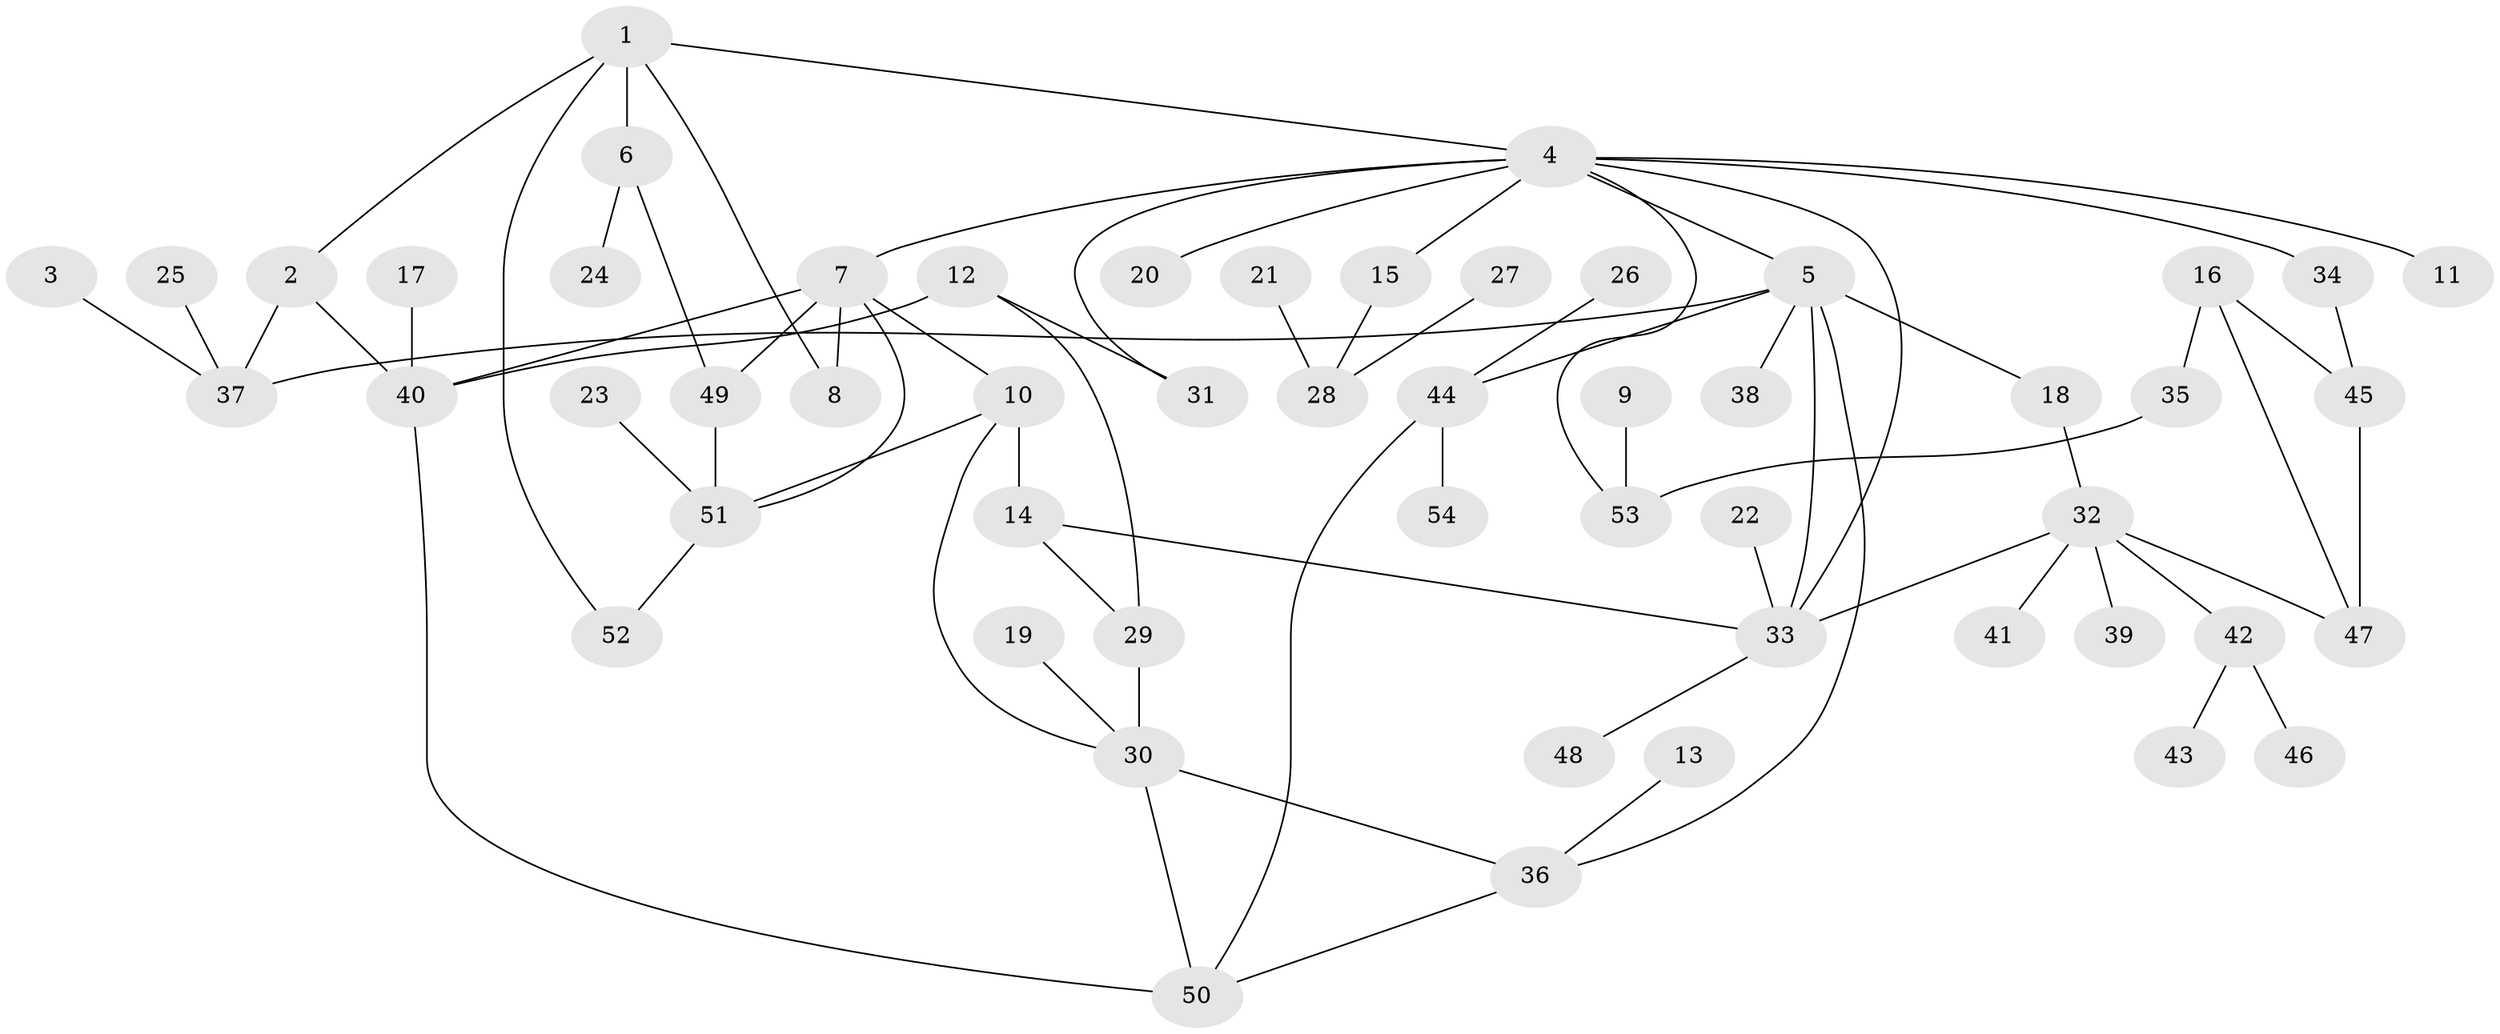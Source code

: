 // original degree distribution, {3: 0.16666666666666666, 5: 0.05555555555555555, 4: 0.1111111111111111, 7: 0.009259259259259259, 9: 0.009259259259259259, 6: 0.018518518518518517, 1: 0.3888888888888889, 2: 0.24074074074074073}
// Generated by graph-tools (version 1.1) at 2025/49/03/09/25 03:49:25]
// undirected, 54 vertices, 73 edges
graph export_dot {
graph [start="1"]
  node [color=gray90,style=filled];
  1;
  2;
  3;
  4;
  5;
  6;
  7;
  8;
  9;
  10;
  11;
  12;
  13;
  14;
  15;
  16;
  17;
  18;
  19;
  20;
  21;
  22;
  23;
  24;
  25;
  26;
  27;
  28;
  29;
  30;
  31;
  32;
  33;
  34;
  35;
  36;
  37;
  38;
  39;
  40;
  41;
  42;
  43;
  44;
  45;
  46;
  47;
  48;
  49;
  50;
  51;
  52;
  53;
  54;
  1 -- 2 [weight=1.0];
  1 -- 4 [weight=1.0];
  1 -- 6 [weight=1.0];
  1 -- 8 [weight=1.0];
  1 -- 52 [weight=1.0];
  2 -- 37 [weight=1.0];
  2 -- 40 [weight=1.0];
  3 -- 37 [weight=1.0];
  4 -- 5 [weight=1.0];
  4 -- 7 [weight=1.0];
  4 -- 11 [weight=1.0];
  4 -- 15 [weight=1.0];
  4 -- 20 [weight=1.0];
  4 -- 31 [weight=1.0];
  4 -- 33 [weight=1.0];
  4 -- 34 [weight=1.0];
  4 -- 53 [weight=1.0];
  5 -- 18 [weight=1.0];
  5 -- 33 [weight=1.0];
  5 -- 36 [weight=1.0];
  5 -- 37 [weight=1.0];
  5 -- 38 [weight=1.0];
  5 -- 44 [weight=1.0];
  6 -- 24 [weight=1.0];
  6 -- 49 [weight=1.0];
  7 -- 8 [weight=1.0];
  7 -- 10 [weight=1.0];
  7 -- 40 [weight=1.0];
  7 -- 49 [weight=1.0];
  7 -- 51 [weight=1.0];
  9 -- 53 [weight=1.0];
  10 -- 14 [weight=1.0];
  10 -- 30 [weight=1.0];
  10 -- 51 [weight=1.0];
  12 -- 29 [weight=1.0];
  12 -- 31 [weight=1.0];
  12 -- 40 [weight=1.0];
  13 -- 36 [weight=1.0];
  14 -- 29 [weight=1.0];
  14 -- 33 [weight=1.0];
  15 -- 28 [weight=1.0];
  16 -- 35 [weight=1.0];
  16 -- 45 [weight=1.0];
  16 -- 47 [weight=1.0];
  17 -- 40 [weight=1.0];
  18 -- 32 [weight=1.0];
  19 -- 30 [weight=1.0];
  21 -- 28 [weight=1.0];
  22 -- 33 [weight=1.0];
  23 -- 51 [weight=1.0];
  25 -- 37 [weight=1.0];
  26 -- 44 [weight=1.0];
  27 -- 28 [weight=1.0];
  29 -- 30 [weight=1.0];
  30 -- 36 [weight=1.0];
  30 -- 50 [weight=1.0];
  32 -- 33 [weight=1.0];
  32 -- 39 [weight=1.0];
  32 -- 41 [weight=1.0];
  32 -- 42 [weight=1.0];
  32 -- 47 [weight=1.0];
  33 -- 48 [weight=1.0];
  34 -- 45 [weight=1.0];
  35 -- 53 [weight=1.0];
  36 -- 50 [weight=1.0];
  40 -- 50 [weight=1.0];
  42 -- 43 [weight=1.0];
  42 -- 46 [weight=1.0];
  44 -- 50 [weight=1.0];
  44 -- 54 [weight=1.0];
  45 -- 47 [weight=1.0];
  49 -- 51 [weight=1.0];
  51 -- 52 [weight=1.0];
}
